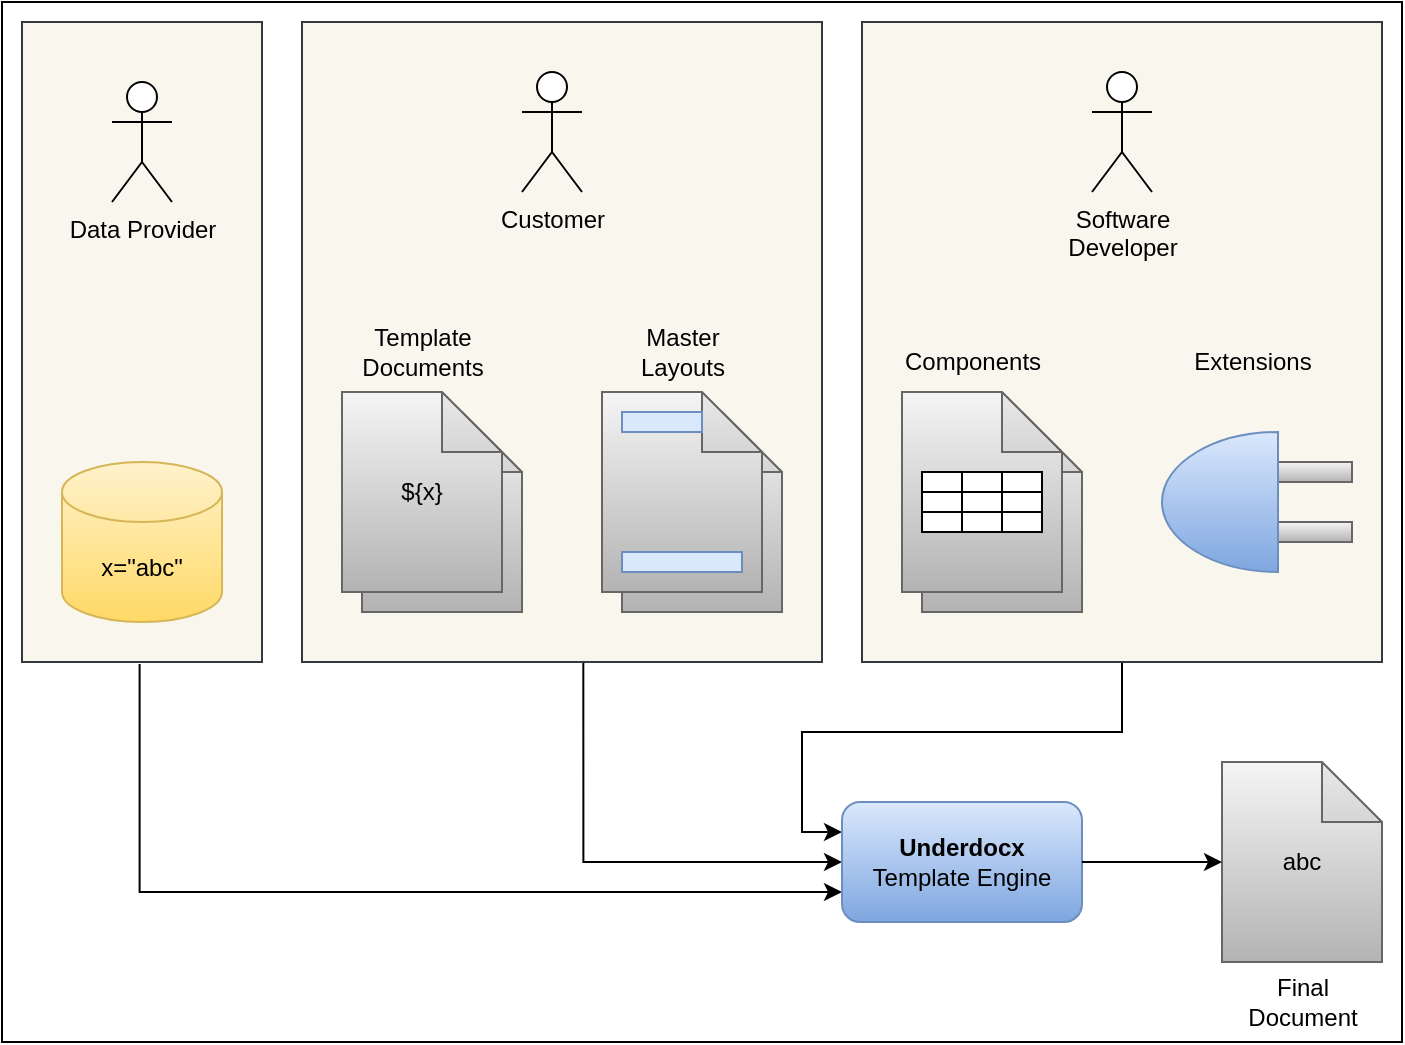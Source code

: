 <mxfile version="26.0.4">
  <diagram name="Seite-1" id="2_PFGbZ4jDWjoBrt2Cnf">
    <mxGraphModel dx="420" dy="331" grid="1" gridSize="10" guides="1" tooltips="1" connect="1" arrows="1" fold="1" page="1" pageScale="1" pageWidth="827" pageHeight="1169" math="0" shadow="0">
      <root>
        <mxCell id="0" />
        <mxCell id="1" parent="0" />
        <mxCell id="M0QtfDpeDe5eHV0qEKMk-1" value="" style="rounded=0;whiteSpace=wrap;html=1;" parent="1" vertex="1">
          <mxGeometry x="50" y="560" width="700" height="520" as="geometry" />
        </mxCell>
        <mxCell id="XUTKUhy3H7NS5KbUsb5x-34" style="edgeStyle=orthogonalEdgeStyle;rounded=0;orthogonalLoop=1;jettySize=auto;html=1;entryX=0;entryY=0.25;entryDx=0;entryDy=0;" parent="1" source="XUTKUhy3H7NS5KbUsb5x-29" target="XUTKUhy3H7NS5KbUsb5x-1" edge="1">
          <mxGeometry relative="1" as="geometry" />
        </mxCell>
        <mxCell id="XUTKUhy3H7NS5KbUsb5x-29" value="" style="verticalLabelPosition=bottom;verticalAlign=top;html=1;shape=mxgraph.basic.rect;fillColor2=none;strokeWidth=1;size=20;indent=5;fillColor=#f9f7ed;strokeColor=#36393d;" parent="1" vertex="1">
          <mxGeometry x="480" y="570" width="260" height="320" as="geometry" />
        </mxCell>
        <mxCell id="XUTKUhy3H7NS5KbUsb5x-35" style="edgeStyle=orthogonalEdgeStyle;rounded=0;orthogonalLoop=1;jettySize=auto;html=1;entryX=0;entryY=0.5;entryDx=0;entryDy=0;exitX=0.541;exitY=1;exitDx=0;exitDy=0;exitPerimeter=0;" parent="1" source="XUTKUhy3H7NS5KbUsb5x-28" target="XUTKUhy3H7NS5KbUsb5x-1" edge="1">
          <mxGeometry relative="1" as="geometry" />
        </mxCell>
        <mxCell id="XUTKUhy3H7NS5KbUsb5x-28" value="" style="verticalLabelPosition=bottom;verticalAlign=top;html=1;shape=mxgraph.basic.rect;fillColor2=none;strokeWidth=1;size=20;indent=5;fillColor=#f9f7ed;strokeColor=#36393d;" parent="1" vertex="1">
          <mxGeometry x="200" y="570" width="260" height="320" as="geometry" />
        </mxCell>
        <mxCell id="XUTKUhy3H7NS5KbUsb5x-36" style="edgeStyle=orthogonalEdgeStyle;rounded=0;orthogonalLoop=1;jettySize=auto;html=1;entryX=0;entryY=0.75;entryDx=0;entryDy=0;exitX=0.49;exitY=1.003;exitDx=0;exitDy=0;exitPerimeter=0;" parent="1" source="XUTKUhy3H7NS5KbUsb5x-27" target="XUTKUhy3H7NS5KbUsb5x-1" edge="1">
          <mxGeometry relative="1" as="geometry" />
        </mxCell>
        <mxCell id="XUTKUhy3H7NS5KbUsb5x-27" value="" style="verticalLabelPosition=bottom;verticalAlign=top;html=1;shape=mxgraph.basic.rect;fillColor2=none;strokeWidth=1;size=20;indent=5;fillColor=#f9f7ed;strokeColor=#36393d;" parent="1" vertex="1">
          <mxGeometry x="60" y="570" width="120" height="320" as="geometry" />
        </mxCell>
        <mxCell id="Grm8LHgIVp3oz6h8upT6-26" value="" style="rounded=0;whiteSpace=wrap;html=1;fillColor=#f5f5f5;gradientColor=#b3b3b3;strokeColor=#666666;" parent="1" vertex="1">
          <mxGeometry x="685" y="790" width="40" height="10" as="geometry" />
        </mxCell>
        <mxCell id="Grm8LHgIVp3oz6h8upT6-27" value="" style="rounded=0;whiteSpace=wrap;html=1;fillColor=#f5f5f5;gradientColor=#b3b3b3;strokeColor=#666666;" parent="1" vertex="1">
          <mxGeometry x="685" y="820" width="40" height="10" as="geometry" />
        </mxCell>
        <mxCell id="Df29_Mr0B61EmgmB0qkO-9" value="abc" style="shape=note;whiteSpace=wrap;html=1;backgroundOutline=1;darkOpacity=0.05;fillColor=#f5f5f5;strokeColor=#666666;gradientColor=#b3b3b3;" parent="1" vertex="1">
          <mxGeometry x="660" y="940" width="80" height="100" as="geometry" />
        </mxCell>
        <mxCell id="Df29_Mr0B61EmgmB0qkO-11" value="Final&lt;br&gt;Document" style="text;html=1;align=center;verticalAlign=middle;resizable=0;points=[];autosize=1;strokeColor=none;fillColor=none;" parent="1" vertex="1">
          <mxGeometry x="660" y="1040" width="80" height="40" as="geometry" />
        </mxCell>
        <mxCell id="Grm8LHgIVp3oz6h8upT6-28" value="Extensions" style="text;html=1;align=center;verticalAlign=middle;resizable=0;points=[];autosize=1;strokeColor=none;fillColor=none;" parent="1" vertex="1">
          <mxGeometry x="635" y="725" width="80" height="30" as="geometry" />
        </mxCell>
        <mxCell id="Grm8LHgIVp3oz6h8upT6-31" value="Data Provider" style="shape=umlActor;verticalLabelPosition=bottom;verticalAlign=top;html=1;outlineConnect=0;" parent="1" vertex="1">
          <mxGeometry x="105" y="600" width="30" height="60" as="geometry" />
        </mxCell>
        <mxCell id="Grm8LHgIVp3oz6h8upT6-34" value="Customer" style="shape=umlActor;verticalLabelPosition=bottom;verticalAlign=top;html=1;outlineConnect=0;" parent="1" vertex="1">
          <mxGeometry x="310" y="595" width="30" height="60" as="geometry" />
        </mxCell>
        <mxCell id="Grm8LHgIVp3oz6h8upT6-35" value="Software&lt;br&gt;Developer" style="shape=umlActor;verticalLabelPosition=bottom;verticalAlign=top;html=1;outlineConnect=0;" parent="1" vertex="1">
          <mxGeometry x="595" y="595" width="30" height="60" as="geometry" />
        </mxCell>
        <mxCell id="XUTKUhy3H7NS5KbUsb5x-1" value="&lt;b&gt;Underdocx&lt;/b&gt;&lt;div&gt;Template Engine&lt;/div&gt;" style="rounded=1;whiteSpace=wrap;html=1;fillColor=#dae8fc;strokeColor=#6c8ebf;gradientColor=#7ea6e0;" parent="1" vertex="1">
          <mxGeometry x="470" y="960" width="120" height="60" as="geometry" />
        </mxCell>
        <mxCell id="XUTKUhy3H7NS5KbUsb5x-2" value="" style="verticalLabelPosition=bottom;verticalAlign=top;html=1;shape=mxgraph.basic.pie;startAngle=0.5;endAngle=0;fillColor=#dae8fc;gradientColor=#7ea6e0;strokeColor=#6c8ebf;" parent="1" vertex="1">
          <mxGeometry x="630" y="775" width="116" height="70" as="geometry" />
        </mxCell>
        <mxCell id="XUTKUhy3H7NS5KbUsb5x-3" value="x=&quot;abc&quot;" style="shape=cylinder3;whiteSpace=wrap;html=1;boundedLbl=1;backgroundOutline=1;size=15;fillColor=#fff2cc;strokeColor=#d6b656;gradientColor=#ffd966;" parent="1" vertex="1">
          <mxGeometry x="80" y="790" width="80" height="80" as="geometry" />
        </mxCell>
        <mxCell id="XUTKUhy3H7NS5KbUsb5x-4" value="${x}" style="shape=note;whiteSpace=wrap;html=1;backgroundOutline=1;darkOpacity=0.05;fillColor=#f5f5f5;strokeColor=#666666;gradientColor=#b3b3b3;" parent="1" vertex="1">
          <mxGeometry x="230" y="765" width="80" height="100" as="geometry" />
        </mxCell>
        <mxCell id="XUTKUhy3H7NS5KbUsb5x-5" value="Template&lt;div&gt;Documents&lt;/div&gt;" style="text;html=1;align=center;verticalAlign=middle;resizable=0;points=[];autosize=1;strokeColor=none;fillColor=none;" parent="1" vertex="1">
          <mxGeometry x="220" y="715" width="80" height="40" as="geometry" />
        </mxCell>
        <mxCell id="XUTKUhy3H7NS5KbUsb5x-6" value="${x}" style="shape=note;whiteSpace=wrap;html=1;backgroundOutline=1;darkOpacity=0.05;fillColor=#f5f5f5;strokeColor=#666666;gradientColor=#b3b3b3;" parent="1" vertex="1">
          <mxGeometry x="220" y="755" width="80" height="100" as="geometry" />
        </mxCell>
        <mxCell id="XUTKUhy3H7NS5KbUsb5x-7" value="" style="shape=note;whiteSpace=wrap;html=1;backgroundOutline=1;darkOpacity=0.05;fillColor=#f5f5f5;strokeColor=#666666;gradientColor=#b3b3b3;" parent="1" vertex="1">
          <mxGeometry x="360" y="765" width="80" height="100" as="geometry" />
        </mxCell>
        <mxCell id="XUTKUhy3H7NS5KbUsb5x-8" value="" style="shape=note;whiteSpace=wrap;html=1;backgroundOutline=1;darkOpacity=0.05;fillColor=#f5f5f5;strokeColor=#666666;gradientColor=#b3b3b3;" parent="1" vertex="1">
          <mxGeometry x="350" y="755" width="80" height="100" as="geometry" />
        </mxCell>
        <mxCell id="XUTKUhy3H7NS5KbUsb5x-9" value="Master&lt;br&gt;Layouts" style="text;html=1;align=center;verticalAlign=middle;resizable=0;points=[];autosize=1;strokeColor=none;fillColor=none;" parent="1" vertex="1">
          <mxGeometry x="355" y="715" width="70" height="40" as="geometry" />
        </mxCell>
        <mxCell id="XUTKUhy3H7NS5KbUsb5x-10" value="" style="rounded=0;whiteSpace=wrap;html=1;fillColor=#dae8fc;strokeColor=#6c8ebf;" parent="1" vertex="1">
          <mxGeometry x="360" y="765" width="40" height="10" as="geometry" />
        </mxCell>
        <mxCell id="XUTKUhy3H7NS5KbUsb5x-11" value="" style="rounded=0;whiteSpace=wrap;html=1;fillColor=#dae8fc;strokeColor=#6c8ebf;" parent="1" vertex="1">
          <mxGeometry x="360" y="835" width="60" height="10" as="geometry" />
        </mxCell>
        <mxCell id="XUTKUhy3H7NS5KbUsb5x-12" value="" style="shape=note;whiteSpace=wrap;html=1;backgroundOutline=1;darkOpacity=0.05;fillColor=#f5f5f5;strokeColor=#666666;gradientColor=#b3b3b3;" parent="1" vertex="1">
          <mxGeometry x="510" y="765" width="80" height="100" as="geometry" />
        </mxCell>
        <mxCell id="XUTKUhy3H7NS5KbUsb5x-13" value="" style="shape=note;whiteSpace=wrap;html=1;backgroundOutline=1;darkOpacity=0.05;fillColor=#f5f5f5;strokeColor=#666666;gradientColor=#b3b3b3;" parent="1" vertex="1">
          <mxGeometry x="500" y="755" width="80" height="100" as="geometry" />
        </mxCell>
        <mxCell id="XUTKUhy3H7NS5KbUsb5x-14" value="Components" style="text;html=1;align=center;verticalAlign=middle;resizable=0;points=[];autosize=1;strokeColor=none;fillColor=none;" parent="1" vertex="1">
          <mxGeometry x="490" y="725" width="90" height="30" as="geometry" />
        </mxCell>
        <mxCell id="XUTKUhy3H7NS5KbUsb5x-15" value="" style="rounded=0;whiteSpace=wrap;html=1;" parent="1" vertex="1">
          <mxGeometry x="510" y="795" width="20" height="10" as="geometry" />
        </mxCell>
        <mxCell id="XUTKUhy3H7NS5KbUsb5x-16" value="" style="rounded=0;whiteSpace=wrap;html=1;" parent="1" vertex="1">
          <mxGeometry x="530" y="795" width="20" height="10" as="geometry" />
        </mxCell>
        <mxCell id="XUTKUhy3H7NS5KbUsb5x-17" value="" style="rounded=0;whiteSpace=wrap;html=1;" parent="1" vertex="1">
          <mxGeometry x="550" y="795" width="20" height="10" as="geometry" />
        </mxCell>
        <mxCell id="XUTKUhy3H7NS5KbUsb5x-18" value="" style="rounded=0;whiteSpace=wrap;html=1;" parent="1" vertex="1">
          <mxGeometry x="510" y="805" width="20" height="10" as="geometry" />
        </mxCell>
        <mxCell id="XUTKUhy3H7NS5KbUsb5x-19" value="" style="rounded=0;whiteSpace=wrap;html=1;" parent="1" vertex="1">
          <mxGeometry x="530" y="805" width="20" height="10" as="geometry" />
        </mxCell>
        <mxCell id="XUTKUhy3H7NS5KbUsb5x-20" value="" style="rounded=0;whiteSpace=wrap;html=1;" parent="1" vertex="1">
          <mxGeometry x="550" y="805" width="20" height="10" as="geometry" />
        </mxCell>
        <mxCell id="XUTKUhy3H7NS5KbUsb5x-21" value="" style="rounded=0;whiteSpace=wrap;html=1;" parent="1" vertex="1">
          <mxGeometry x="510" y="815" width="20" height="10" as="geometry" />
        </mxCell>
        <mxCell id="XUTKUhy3H7NS5KbUsb5x-22" value="" style="rounded=0;whiteSpace=wrap;html=1;" parent="1" vertex="1">
          <mxGeometry x="530" y="815" width="20" height="10" as="geometry" />
        </mxCell>
        <mxCell id="XUTKUhy3H7NS5KbUsb5x-23" value="" style="rounded=0;whiteSpace=wrap;html=1;" parent="1" vertex="1">
          <mxGeometry x="550" y="815" width="20" height="10" as="geometry" />
        </mxCell>
        <mxCell id="XUTKUhy3H7NS5KbUsb5x-37" style="edgeStyle=orthogonalEdgeStyle;rounded=0;orthogonalLoop=1;jettySize=auto;html=1;entryX=0;entryY=0.5;entryDx=0;entryDy=0;entryPerimeter=0;" parent="1" source="XUTKUhy3H7NS5KbUsb5x-1" target="Df29_Mr0B61EmgmB0qkO-9" edge="1">
          <mxGeometry relative="1" as="geometry" />
        </mxCell>
      </root>
    </mxGraphModel>
  </diagram>
</mxfile>
